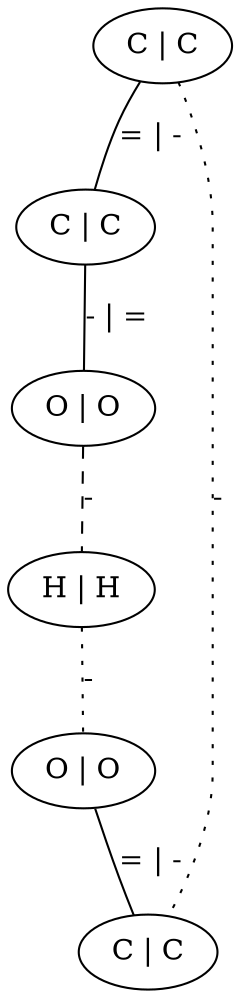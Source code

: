 graph G {
	0 [ label="C | C" ]
	1 [ label="C | C" ]
	2 [ label="O | O" ]
	3 [ label="H | H" ]
	4 [ label="O | O" ]
	5 [ label="C | C" ]
	0 -- 1 [ label="= | -" ]
	0 -- 5 [ style=dotted label="-" ]
	1 -- 2 [ label="- | =" ]
	2 -- 3 [ style=dashed label="-" ]
	3 -- 4 [ style=dotted label="-" ]
	4 -- 5 [ label="= | -" ]
}
